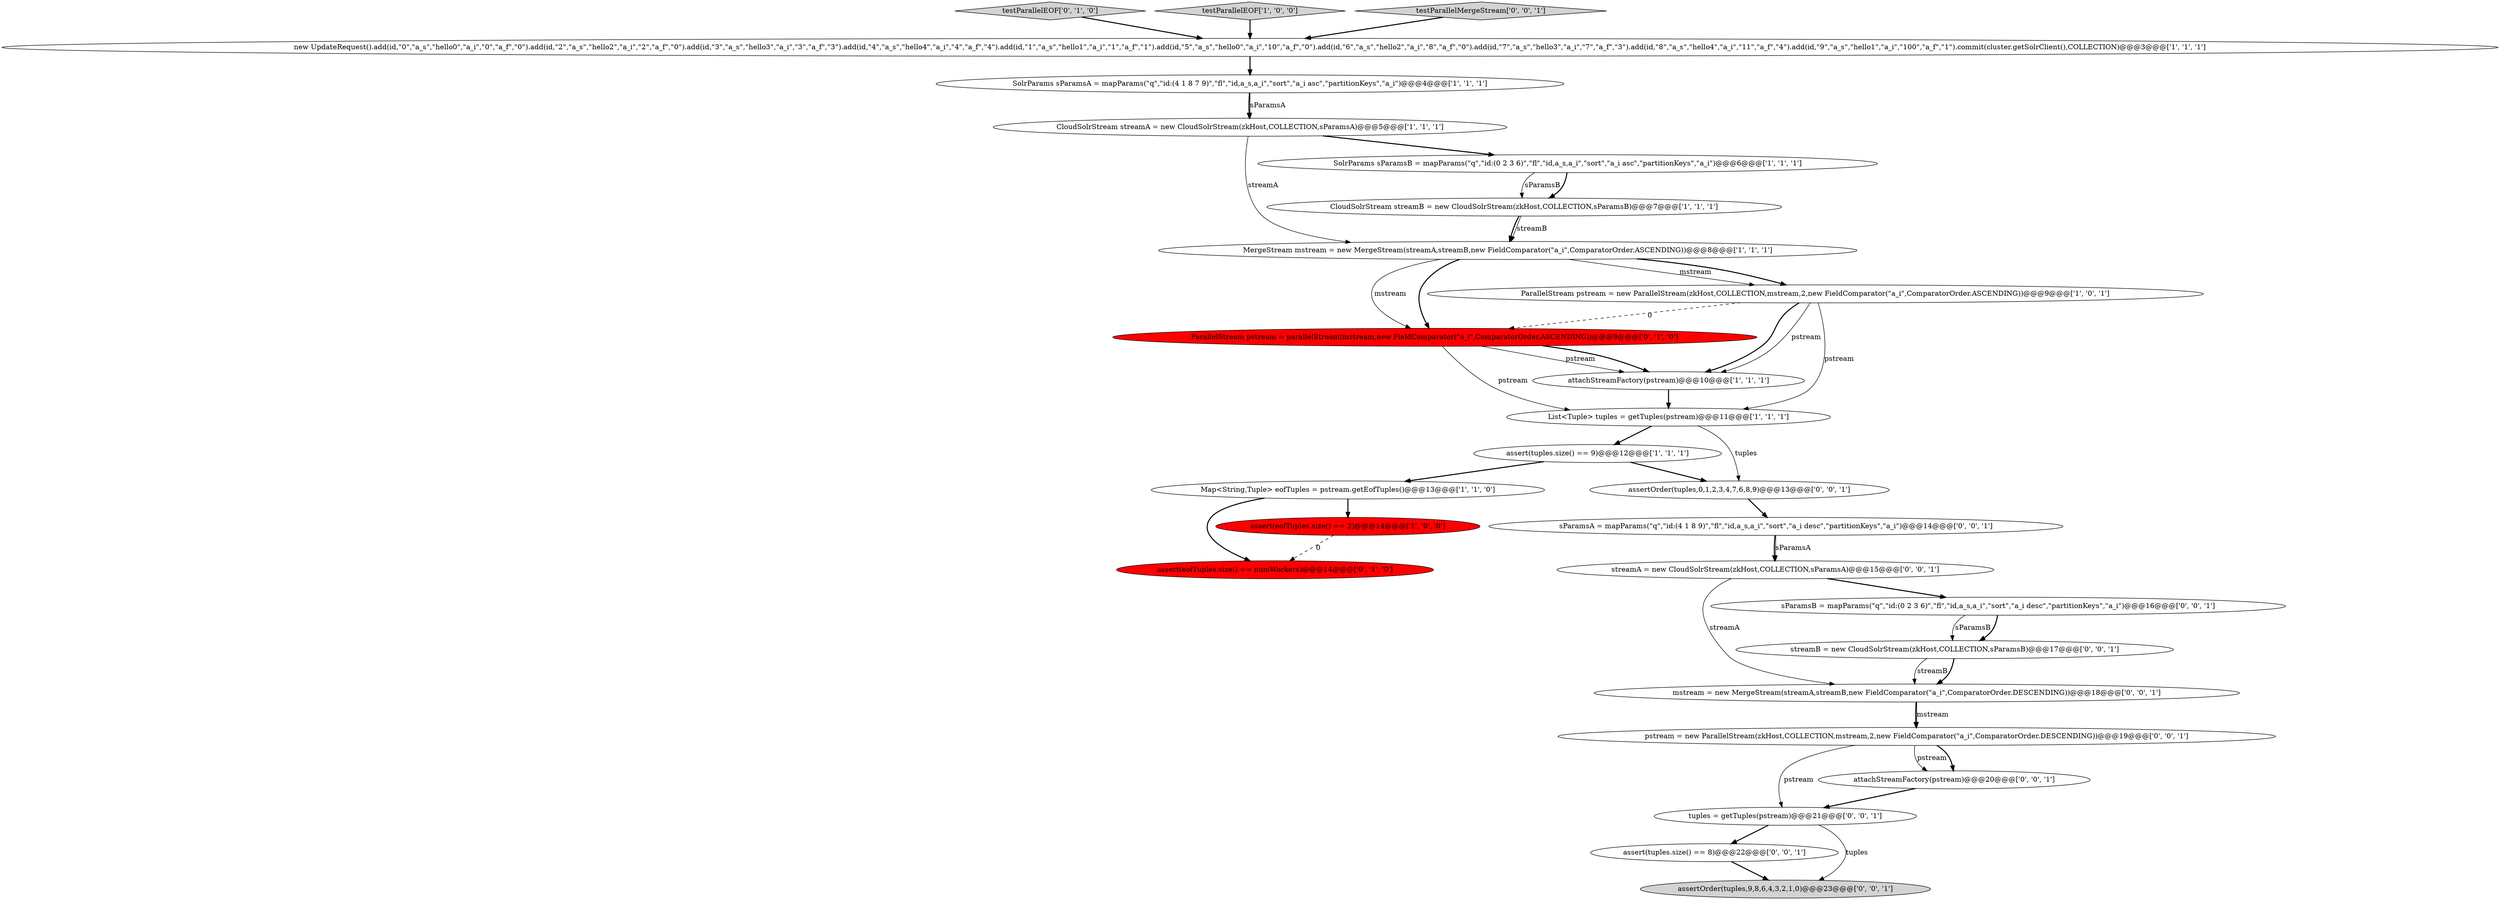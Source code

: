 digraph {
10 [style = filled, label = "CloudSolrStream streamA = new CloudSolrStream(zkHost,COLLECTION,sParamsA)@@@5@@@['1', '1', '1']", fillcolor = white, shape = ellipse image = "AAA0AAABBB1BBB"];
5 [style = filled, label = "Map<String,Tuple> eofTuples = pstream.getEofTuples()@@@13@@@['1', '1', '0']", fillcolor = white, shape = ellipse image = "AAA0AAABBB1BBB"];
16 [style = filled, label = "mstream = new MergeStream(streamA,streamB,new FieldComparator(\"a_i\",ComparatorOrder.DESCENDING))@@@18@@@['0', '0', '1']", fillcolor = white, shape = ellipse image = "AAA0AAABBB3BBB"];
6 [style = filled, label = "SolrParams sParamsB = mapParams(\"q\",\"id:(0 2 3 6)\",\"fl\",\"id,a_s,a_i\",\"sort\",\"a_i asc\",\"partitionKeys\",\"a_i\")@@@6@@@['1', '1', '1']", fillcolor = white, shape = ellipse image = "AAA0AAABBB1BBB"];
17 [style = filled, label = "pstream = new ParallelStream(zkHost,COLLECTION,mstream,2,new FieldComparator(\"a_i\",ComparatorOrder.DESCENDING))@@@19@@@['0', '0', '1']", fillcolor = white, shape = ellipse image = "AAA0AAABBB3BBB"];
15 [style = filled, label = "testParallelEOF['0', '1', '0']", fillcolor = lightgray, shape = diamond image = "AAA0AAABBB2BBB"];
13 [style = filled, label = "ParallelStream pstream = parallelStream(mstream,new FieldComparator(\"a_i\",ComparatorOrder.ASCENDING))@@@9@@@['0', '1', '0']", fillcolor = red, shape = ellipse image = "AAA1AAABBB2BBB"];
0 [style = filled, label = "attachStreamFactory(pstream)@@@10@@@['1', '1', '1']", fillcolor = white, shape = ellipse image = "AAA0AAABBB1BBB"];
19 [style = filled, label = "sParamsB = mapParams(\"q\",\"id:(0 2 3 6)\",\"fl\",\"id,a_s,a_i\",\"sort\",\"a_i desc\",\"partitionKeys\",\"a_i\")@@@16@@@['0', '0', '1']", fillcolor = white, shape = ellipse image = "AAA0AAABBB3BBB"];
20 [style = filled, label = "attachStreamFactory(pstream)@@@20@@@['0', '0', '1']", fillcolor = white, shape = ellipse image = "AAA0AAABBB3BBB"];
4 [style = filled, label = "assert(eofTuples.size() == 2)@@@14@@@['1', '0', '0']", fillcolor = red, shape = ellipse image = "AAA1AAABBB1BBB"];
12 [style = filled, label = "CloudSolrStream streamB = new CloudSolrStream(zkHost,COLLECTION,sParamsB)@@@7@@@['1', '1', '1']", fillcolor = white, shape = ellipse image = "AAA0AAABBB1BBB"];
25 [style = filled, label = "assert(tuples.size() == 8)@@@22@@@['0', '0', '1']", fillcolor = white, shape = ellipse image = "AAA0AAABBB3BBB"];
21 [style = filled, label = "streamA = new CloudSolrStream(zkHost,COLLECTION,sParamsA)@@@15@@@['0', '0', '1']", fillcolor = white, shape = ellipse image = "AAA0AAABBB3BBB"];
27 [style = filled, label = "streamB = new CloudSolrStream(zkHost,COLLECTION,sParamsB)@@@17@@@['0', '0', '1']", fillcolor = white, shape = ellipse image = "AAA0AAABBB3BBB"];
2 [style = filled, label = "SolrParams sParamsA = mapParams(\"q\",\"id:(4 1 8 7 9)\",\"fl\",\"id,a_s,a_i\",\"sort\",\"a_i asc\",\"partitionKeys\",\"a_i\")@@@4@@@['1', '1', '1']", fillcolor = white, shape = ellipse image = "AAA0AAABBB1BBB"];
23 [style = filled, label = "assertOrder(tuples,9,8,6,4,3,2,1,0)@@@23@@@['0', '0', '1']", fillcolor = lightgray, shape = ellipse image = "AAA0AAABBB3BBB"];
8 [style = filled, label = "new UpdateRequest().add(id,\"0\",\"a_s\",\"hello0\",\"a_i\",\"0\",\"a_f\",\"0\").add(id,\"2\",\"a_s\",\"hello2\",\"a_i\",\"2\",\"a_f\",\"0\").add(id,\"3\",\"a_s\",\"hello3\",\"a_i\",\"3\",\"a_f\",\"3\").add(id,\"4\",\"a_s\",\"hello4\",\"a_i\",\"4\",\"a_f\",\"4\").add(id,\"1\",\"a_s\",\"hello1\",\"a_i\",\"1\",\"a_f\",\"1\").add(id,\"5\",\"a_s\",\"hello0\",\"a_i\",\"10\",\"a_f\",\"0\").add(id,\"6\",\"a_s\",\"hello2\",\"a_i\",\"8\",\"a_f\",\"0\").add(id,\"7\",\"a_s\",\"hello3\",\"a_i\",\"7\",\"a_f\",\"3\").add(id,\"8\",\"a_s\",\"hello4\",\"a_i\",\"11\",\"a_f\",\"4\").add(id,\"9\",\"a_s\",\"hello1\",\"a_i\",\"100\",\"a_f\",\"1\").commit(cluster.getSolrClient(),COLLECTION)@@@3@@@['1', '1', '1']", fillcolor = white, shape = ellipse image = "AAA0AAABBB1BBB"];
11 [style = filled, label = "assert(tuples.size() == 9)@@@12@@@['1', '1', '1']", fillcolor = white, shape = ellipse image = "AAA0AAABBB1BBB"];
24 [style = filled, label = "tuples = getTuples(pstream)@@@21@@@['0', '0', '1']", fillcolor = white, shape = ellipse image = "AAA0AAABBB3BBB"];
14 [style = filled, label = "assert(eofTuples.size() == numWorkers)@@@14@@@['0', '1', '0']", fillcolor = red, shape = ellipse image = "AAA1AAABBB2BBB"];
9 [style = filled, label = "MergeStream mstream = new MergeStream(streamA,streamB,new FieldComparator(\"a_i\",ComparatorOrder.ASCENDING))@@@8@@@['1', '1', '1']", fillcolor = white, shape = ellipse image = "AAA0AAABBB1BBB"];
22 [style = filled, label = "sParamsA = mapParams(\"q\",\"id:(4 1 8 9)\",\"fl\",\"id,a_s,a_i\",\"sort\",\"a_i desc\",\"partitionKeys\",\"a_i\")@@@14@@@['0', '0', '1']", fillcolor = white, shape = ellipse image = "AAA0AAABBB3BBB"];
26 [style = filled, label = "assertOrder(tuples,0,1,2,3,4,7,6,8,9)@@@13@@@['0', '0', '1']", fillcolor = white, shape = ellipse image = "AAA0AAABBB3BBB"];
1 [style = filled, label = "testParallelEOF['1', '0', '0']", fillcolor = lightgray, shape = diamond image = "AAA0AAABBB1BBB"];
7 [style = filled, label = "List<Tuple> tuples = getTuples(pstream)@@@11@@@['1', '1', '1']", fillcolor = white, shape = ellipse image = "AAA0AAABBB1BBB"];
3 [style = filled, label = "ParallelStream pstream = new ParallelStream(zkHost,COLLECTION,mstream,2,new FieldComparator(\"a_i\",ComparatorOrder.ASCENDING))@@@9@@@['1', '0', '1']", fillcolor = white, shape = ellipse image = "AAA0AAABBB1BBB"];
18 [style = filled, label = "testParallelMergeStream['0', '0', '1']", fillcolor = lightgray, shape = diamond image = "AAA0AAABBB3BBB"];
27->16 [style = solid, label="streamB"];
3->7 [style = solid, label="pstream"];
7->11 [style = bold, label=""];
1->8 [style = bold, label=""];
21->19 [style = bold, label=""];
21->16 [style = solid, label="streamA"];
25->23 [style = bold, label=""];
13->0 [style = solid, label="pstream"];
9->3 [style = solid, label="mstream"];
22->21 [style = bold, label=""];
10->9 [style = solid, label="streamA"];
16->17 [style = bold, label=""];
5->14 [style = bold, label=""];
27->16 [style = bold, label=""];
17->20 [style = solid, label="pstream"];
12->9 [style = bold, label=""];
2->10 [style = bold, label=""];
3->13 [style = dashed, label="0"];
10->6 [style = bold, label=""];
9->13 [style = solid, label="mstream"];
26->22 [style = bold, label=""];
3->0 [style = bold, label=""];
12->9 [style = solid, label="streamB"];
0->7 [style = bold, label=""];
13->7 [style = solid, label="pstream"];
11->5 [style = bold, label=""];
2->10 [style = solid, label="sParamsA"];
19->27 [style = solid, label="sParamsB"];
3->0 [style = solid, label="pstream"];
8->2 [style = bold, label=""];
24->25 [style = bold, label=""];
7->26 [style = solid, label="tuples"];
19->27 [style = bold, label=""];
5->4 [style = bold, label=""];
9->3 [style = bold, label=""];
17->24 [style = solid, label="pstream"];
13->0 [style = bold, label=""];
17->20 [style = bold, label=""];
4->14 [style = dashed, label="0"];
18->8 [style = bold, label=""];
20->24 [style = bold, label=""];
6->12 [style = solid, label="sParamsB"];
24->23 [style = solid, label="tuples"];
15->8 [style = bold, label=""];
16->17 [style = solid, label="mstream"];
22->21 [style = solid, label="sParamsA"];
11->26 [style = bold, label=""];
9->13 [style = bold, label=""];
6->12 [style = bold, label=""];
}
